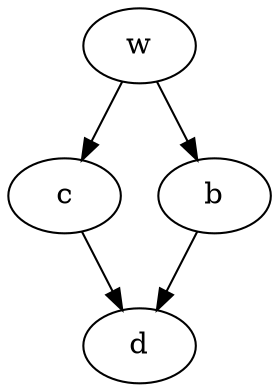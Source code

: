 digraph "graph-output.dot" {
 w [Weight=2,Start=0,Processor=0];
 c [Weight=3,Start=2,Processor=0];
 b [Weight=3,Start=3,Processor=1];
 d [Weight=2,Start=6,Processor=1];
 w -> b [Weight=1];
 w -> c [Weight=2];
 b -> d [Weight=2];
 c -> d [Weight=1];
}